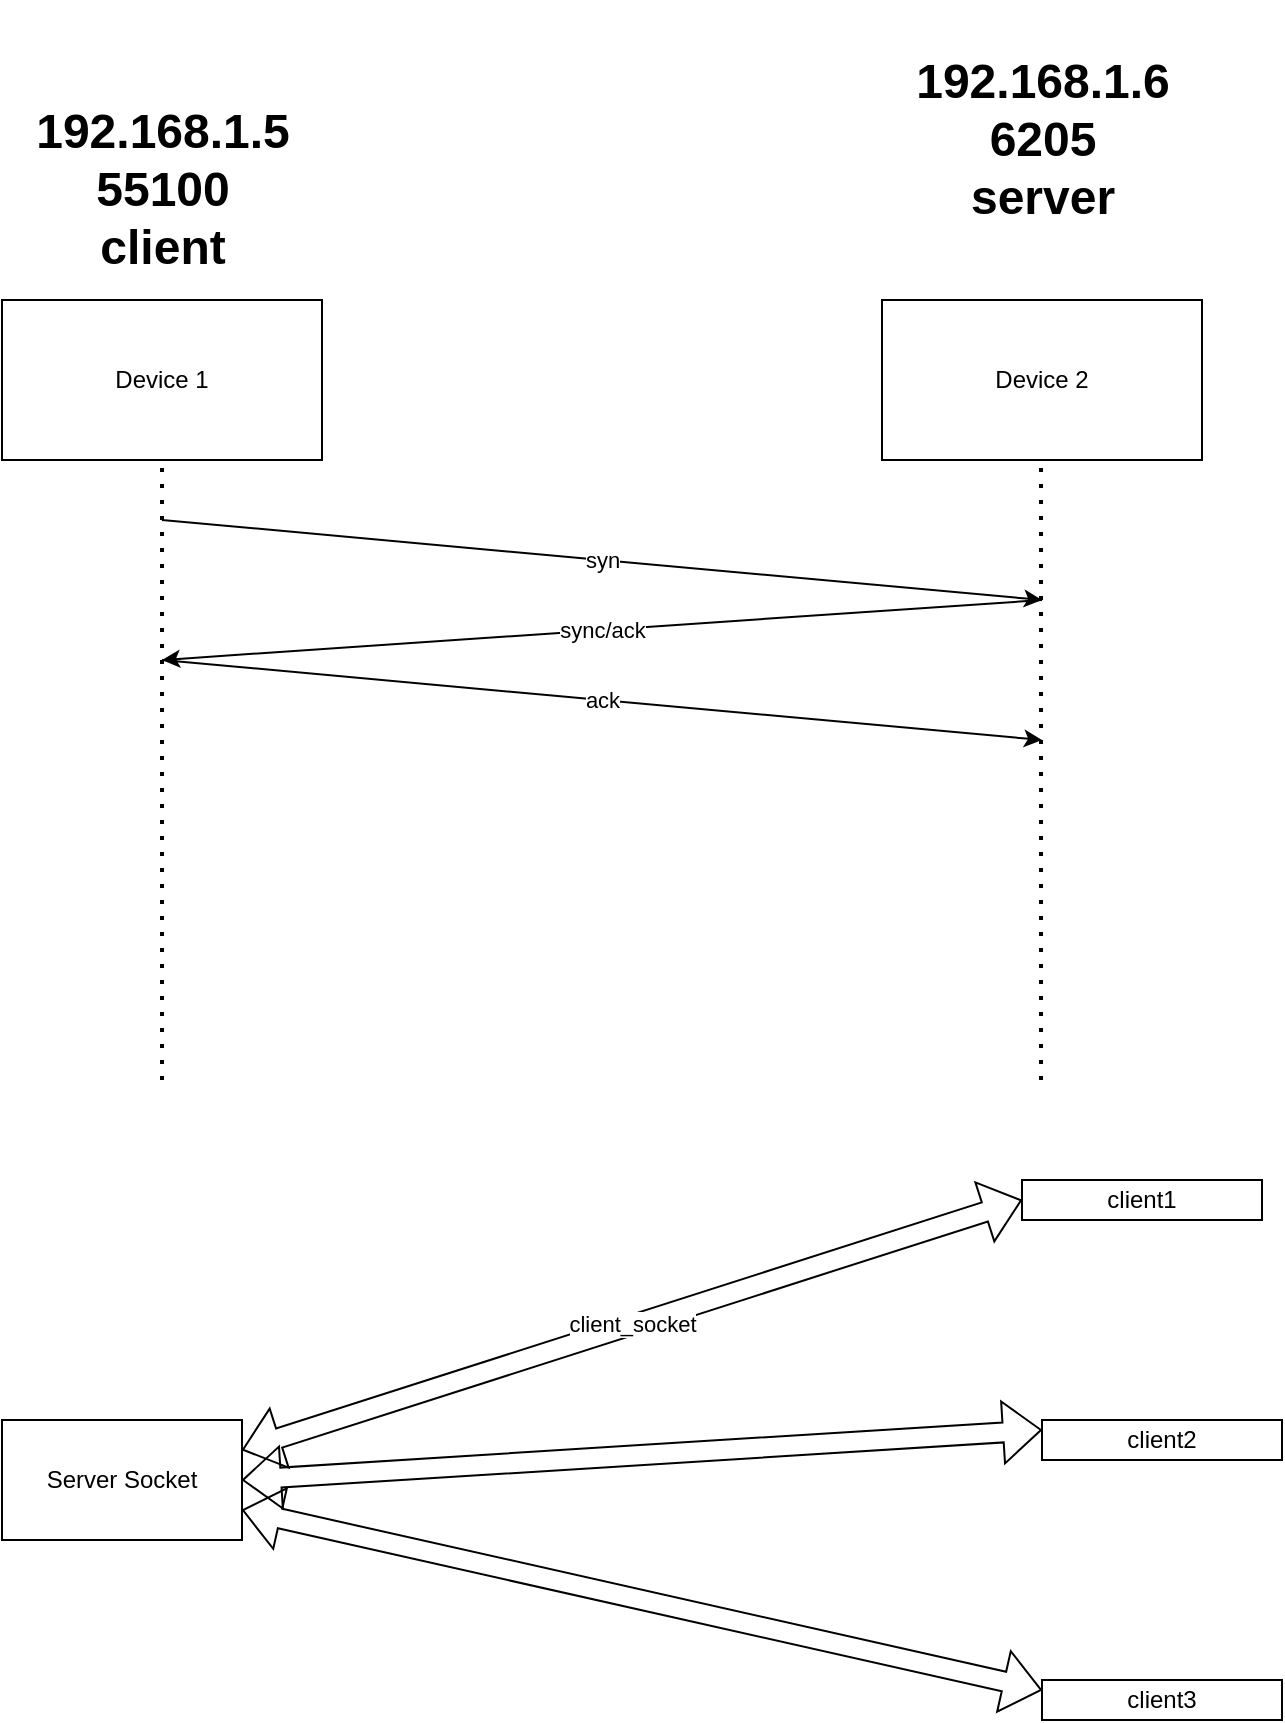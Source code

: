<mxfile version="20.5.0" type="github">
  <diagram id="LM_F8ndnZJ1s3mw1dSna" name="Page-1">
    <mxGraphModel dx="1420" dy="752" grid="1" gridSize="10" guides="1" tooltips="1" connect="1" arrows="1" fold="1" page="1" pageScale="1" pageWidth="850" pageHeight="1100" math="0" shadow="0">
      <root>
        <mxCell id="0" />
        <mxCell id="1" parent="0" />
        <mxCell id="M-VvjJP3z_VUjuqldZtX-1" value="Device 1" style="rounded=0;whiteSpace=wrap;html=1;" vertex="1" parent="1">
          <mxGeometry x="120" y="160" width="160" height="80" as="geometry" />
        </mxCell>
        <mxCell id="M-VvjJP3z_VUjuqldZtX-2" value="Device 2" style="rounded=0;whiteSpace=wrap;html=1;" vertex="1" parent="1">
          <mxGeometry x="560" y="160" width="160" height="80" as="geometry" />
        </mxCell>
        <mxCell id="M-VvjJP3z_VUjuqldZtX-6" value="192.168.1.5&lt;br&gt;55100&lt;br&gt;client" style="text;strokeColor=none;fillColor=none;html=1;fontSize=24;fontStyle=1;verticalAlign=middle;align=center;" vertex="1" parent="1">
          <mxGeometry x="150" y="60" width="100" height="90" as="geometry" />
        </mxCell>
        <mxCell id="M-VvjJP3z_VUjuqldZtX-7" value="192.168.1.6&lt;br&gt;6205&lt;br&gt;server" style="text;strokeColor=none;fillColor=none;html=1;fontSize=24;fontStyle=1;verticalAlign=middle;align=center;" vertex="1" parent="1">
          <mxGeometry x="590" y="10" width="100" height="140" as="geometry" />
        </mxCell>
        <mxCell id="M-VvjJP3z_VUjuqldZtX-9" value="" style="endArrow=none;dashed=1;html=1;dashPattern=1 3;strokeWidth=2;rounded=0;" edge="1" parent="1">
          <mxGeometry width="50" height="50" relative="1" as="geometry">
            <mxPoint x="200" y="550" as="sourcePoint" />
            <mxPoint x="200" y="240" as="targetPoint" />
          </mxGeometry>
        </mxCell>
        <mxCell id="M-VvjJP3z_VUjuqldZtX-10" value="" style="endArrow=none;dashed=1;html=1;dashPattern=1 3;strokeWidth=2;rounded=0;" edge="1" parent="1">
          <mxGeometry width="50" height="50" relative="1" as="geometry">
            <mxPoint x="639.5" y="550" as="sourcePoint" />
            <mxPoint x="639.5" y="240" as="targetPoint" />
          </mxGeometry>
        </mxCell>
        <mxCell id="M-VvjJP3z_VUjuqldZtX-11" value="syn" style="endArrow=classic;html=1;rounded=0;" edge="1" parent="1">
          <mxGeometry width="50" height="50" relative="1" as="geometry">
            <mxPoint x="200" y="270" as="sourcePoint" />
            <mxPoint x="640" y="310" as="targetPoint" />
          </mxGeometry>
        </mxCell>
        <mxCell id="M-VvjJP3z_VUjuqldZtX-12" value="sync/ack" style="endArrow=classic;html=1;rounded=0;" edge="1" parent="1">
          <mxGeometry width="50" height="50" relative="1" as="geometry">
            <mxPoint x="640" y="310" as="sourcePoint" />
            <mxPoint x="200" y="340" as="targetPoint" />
          </mxGeometry>
        </mxCell>
        <mxCell id="M-VvjJP3z_VUjuqldZtX-14" value="ack" style="endArrow=classic;html=1;rounded=0;" edge="1" parent="1">
          <mxGeometry width="50" height="50" relative="1" as="geometry">
            <mxPoint x="200" y="340" as="sourcePoint" />
            <mxPoint x="640" y="380" as="targetPoint" />
          </mxGeometry>
        </mxCell>
        <mxCell id="M-VvjJP3z_VUjuqldZtX-15" value="Server Socket" style="rounded=0;whiteSpace=wrap;html=1;" vertex="1" parent="1">
          <mxGeometry x="120" y="720" width="120" height="60" as="geometry" />
        </mxCell>
        <mxCell id="M-VvjJP3z_VUjuqldZtX-16" value="client2" style="rounded=0;whiteSpace=wrap;html=1;" vertex="1" parent="1">
          <mxGeometry x="640" y="720" width="120" height="20" as="geometry" />
        </mxCell>
        <mxCell id="M-VvjJP3z_VUjuqldZtX-18" value="client1" style="rounded=0;whiteSpace=wrap;html=1;" vertex="1" parent="1">
          <mxGeometry x="630" y="600" width="120" height="20" as="geometry" />
        </mxCell>
        <mxCell id="M-VvjJP3z_VUjuqldZtX-20" value="client3" style="rounded=0;whiteSpace=wrap;html=1;" vertex="1" parent="1">
          <mxGeometry x="640" y="850" width="120" height="20" as="geometry" />
        </mxCell>
        <mxCell id="M-VvjJP3z_VUjuqldZtX-23" value="client_socket" style="shape=flexArrow;endArrow=classic;startArrow=classic;html=1;rounded=0;exitX=1;exitY=0.25;exitDx=0;exitDy=0;entryX=0;entryY=0.5;entryDx=0;entryDy=0;" edge="1" parent="1" source="M-VvjJP3z_VUjuqldZtX-15" target="M-VvjJP3z_VUjuqldZtX-18">
          <mxGeometry width="100" height="100" relative="1" as="geometry">
            <mxPoint x="270" y="770" as="sourcePoint" />
            <mxPoint x="370" y="670" as="targetPoint" />
          </mxGeometry>
        </mxCell>
        <mxCell id="M-VvjJP3z_VUjuqldZtX-24" value="" style="shape=flexArrow;endArrow=classic;startArrow=classic;html=1;rounded=0;exitX=1;exitY=0.5;exitDx=0;exitDy=0;entryX=0;entryY=0.25;entryDx=0;entryDy=0;" edge="1" parent="1" source="M-VvjJP3z_VUjuqldZtX-15" target="M-VvjJP3z_VUjuqldZtX-16">
          <mxGeometry width="100" height="100" relative="1" as="geometry">
            <mxPoint x="250" y="765" as="sourcePoint" />
            <mxPoint x="640" y="640" as="targetPoint" />
          </mxGeometry>
        </mxCell>
        <mxCell id="M-VvjJP3z_VUjuqldZtX-25" value="" style="shape=flexArrow;endArrow=classic;startArrow=classic;html=1;rounded=0;exitX=1;exitY=0.75;exitDx=0;exitDy=0;entryX=0;entryY=0.25;entryDx=0;entryDy=0;" edge="1" parent="1" source="M-VvjJP3z_VUjuqldZtX-15" target="M-VvjJP3z_VUjuqldZtX-20">
          <mxGeometry width="100" height="100" relative="1" as="geometry">
            <mxPoint x="250" y="835" as="sourcePoint" />
            <mxPoint x="640" y="710" as="targetPoint" />
          </mxGeometry>
        </mxCell>
      </root>
    </mxGraphModel>
  </diagram>
</mxfile>
